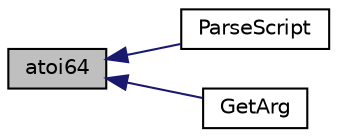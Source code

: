 digraph "atoi64"
{
  edge [fontname="Helvetica",fontsize="10",labelfontname="Helvetica",labelfontsize="10"];
  node [fontname="Helvetica",fontsize="10",shape=record];
  rankdir="LR";
  Node41 [label="atoi64",height=0.2,width=0.4,color="black", fillcolor="grey75", style="filled", fontcolor="black"];
  Node41 -> Node42 [dir="back",color="midnightblue",fontsize="10",style="solid",fontname="Helvetica"];
  Node42 [label="ParseScript",height=0.2,width=0.4,color="black", fillcolor="white", style="filled",URL="$da/d4a/core__read_8cpp.html#a29989c95b21abde8baf8b48a73f9b9a8"];
  Node41 -> Node43 [dir="back",color="midnightblue",fontsize="10",style="solid",fontname="Helvetica"];
  Node43 [label="GetArg",height=0.2,width=0.4,color="black", fillcolor="white", style="filled",URL="$d8/d3c/util_8h.html#a1bade4f0fca4498b4911abdbe4227dc4",tooltip="Return integer argument or default value. "];
}
